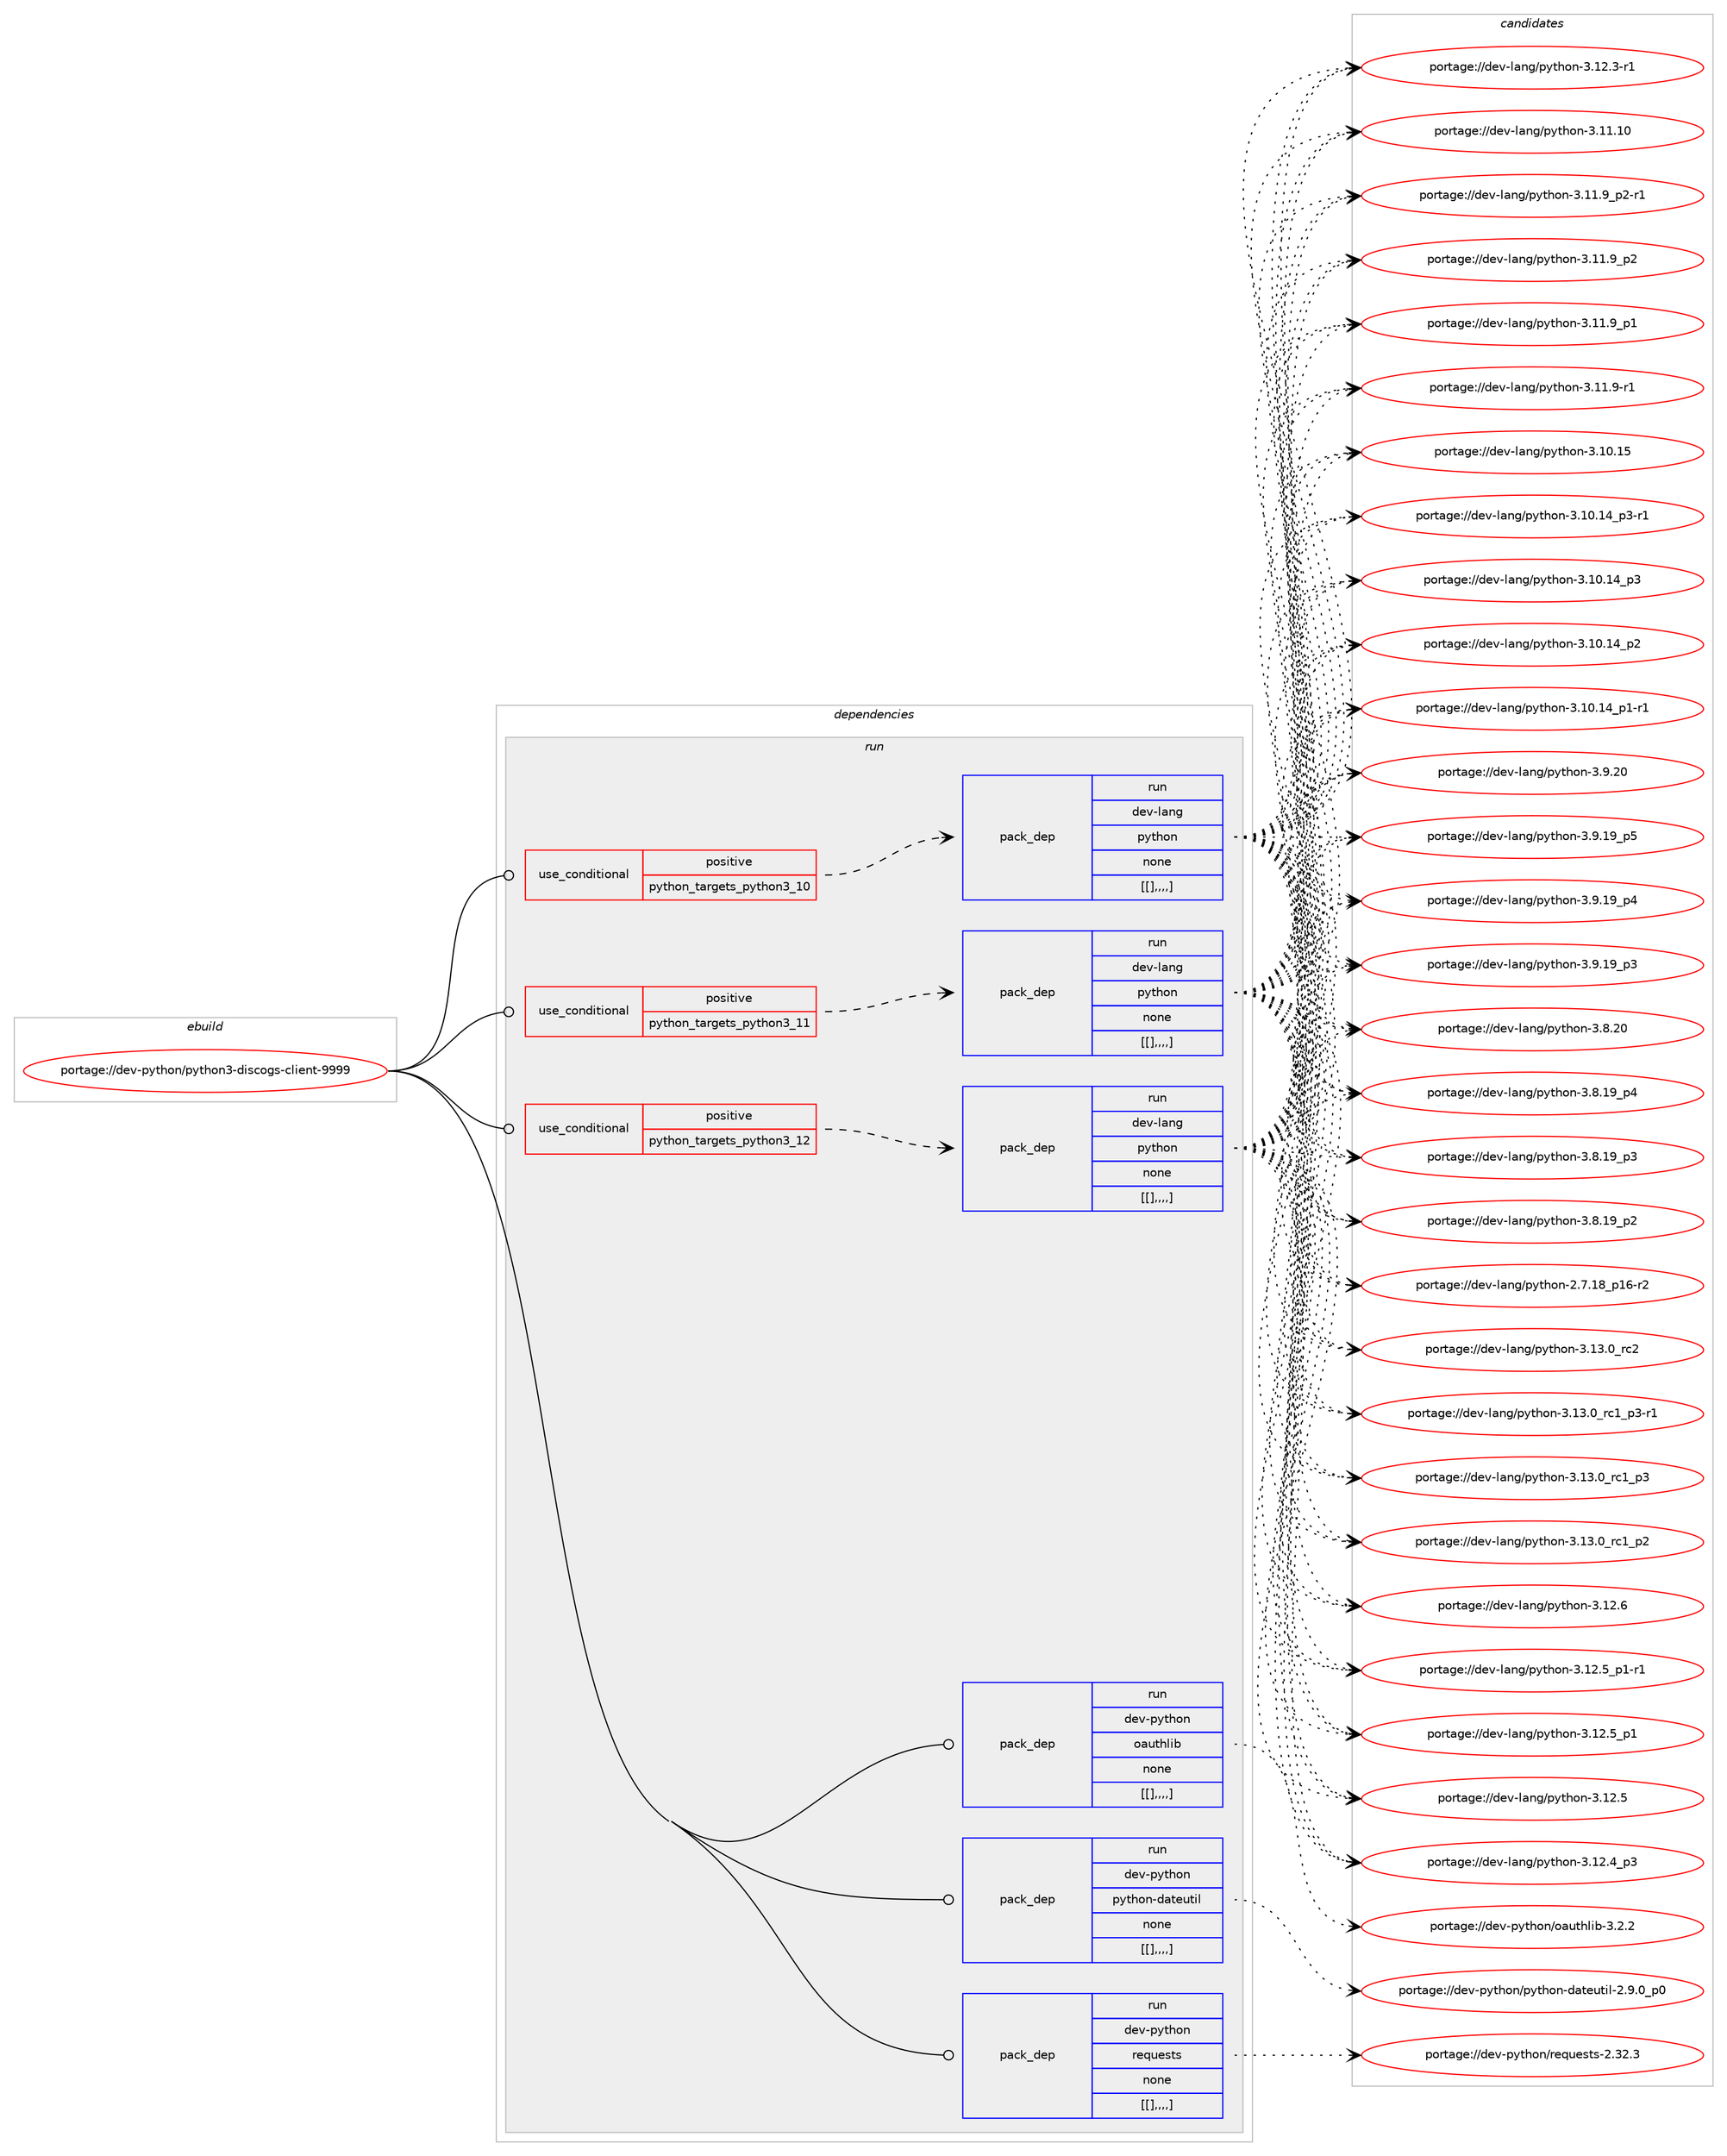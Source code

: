 digraph prolog {

# *************
# Graph options
# *************

newrank=true;
concentrate=true;
compound=true;
graph [rankdir=LR,fontname=Helvetica,fontsize=10,ranksep=1.5];#, ranksep=2.5, nodesep=0.2];
edge  [arrowhead=vee];
node  [fontname=Helvetica,fontsize=10];

# **********
# The ebuild
# **********

subgraph cluster_leftcol {
color=gray;
label=<<i>ebuild</i>>;
id [label="portage://dev-python/python3-discogs-client-9999", color=red, width=4, href="../dev-python/python3-discogs-client-9999.svg"];
}

# ****************
# The dependencies
# ****************

subgraph cluster_midcol {
color=gray;
label=<<i>dependencies</i>>;
subgraph cluster_compile {
fillcolor="#eeeeee";
style=filled;
label=<<i>compile</i>>;
}
subgraph cluster_compileandrun {
fillcolor="#eeeeee";
style=filled;
label=<<i>compile and run</i>>;
}
subgraph cluster_run {
fillcolor="#eeeeee";
style=filled;
label=<<i>run</i>>;
subgraph cond39392 {
dependency162475 [label=<<TABLE BORDER="0" CELLBORDER="1" CELLSPACING="0" CELLPADDING="4"><TR><TD ROWSPAN="3" CELLPADDING="10">use_conditional</TD></TR><TR><TD>positive</TD></TR><TR><TD>python_targets_python3_10</TD></TR></TABLE>>, shape=none, color=red];
subgraph pack121825 {
dependency162476 [label=<<TABLE BORDER="0" CELLBORDER="1" CELLSPACING="0" CELLPADDING="4" WIDTH="220"><TR><TD ROWSPAN="6" CELLPADDING="30">pack_dep</TD></TR><TR><TD WIDTH="110">run</TD></TR><TR><TD>dev-lang</TD></TR><TR><TD>python</TD></TR><TR><TD>none</TD></TR><TR><TD>[[],,,,]</TD></TR></TABLE>>, shape=none, color=blue];
}
dependency162475:e -> dependency162476:w [weight=20,style="dashed",arrowhead="vee"];
}
id:e -> dependency162475:w [weight=20,style="solid",arrowhead="odot"];
subgraph cond39393 {
dependency162477 [label=<<TABLE BORDER="0" CELLBORDER="1" CELLSPACING="0" CELLPADDING="4"><TR><TD ROWSPAN="3" CELLPADDING="10">use_conditional</TD></TR><TR><TD>positive</TD></TR><TR><TD>python_targets_python3_11</TD></TR></TABLE>>, shape=none, color=red];
subgraph pack121826 {
dependency162478 [label=<<TABLE BORDER="0" CELLBORDER="1" CELLSPACING="0" CELLPADDING="4" WIDTH="220"><TR><TD ROWSPAN="6" CELLPADDING="30">pack_dep</TD></TR><TR><TD WIDTH="110">run</TD></TR><TR><TD>dev-lang</TD></TR><TR><TD>python</TD></TR><TR><TD>none</TD></TR><TR><TD>[[],,,,]</TD></TR></TABLE>>, shape=none, color=blue];
}
dependency162477:e -> dependency162478:w [weight=20,style="dashed",arrowhead="vee"];
}
id:e -> dependency162477:w [weight=20,style="solid",arrowhead="odot"];
subgraph cond39394 {
dependency162479 [label=<<TABLE BORDER="0" CELLBORDER="1" CELLSPACING="0" CELLPADDING="4"><TR><TD ROWSPAN="3" CELLPADDING="10">use_conditional</TD></TR><TR><TD>positive</TD></TR><TR><TD>python_targets_python3_12</TD></TR></TABLE>>, shape=none, color=red];
subgraph pack121827 {
dependency162480 [label=<<TABLE BORDER="0" CELLBORDER="1" CELLSPACING="0" CELLPADDING="4" WIDTH="220"><TR><TD ROWSPAN="6" CELLPADDING="30">pack_dep</TD></TR><TR><TD WIDTH="110">run</TD></TR><TR><TD>dev-lang</TD></TR><TR><TD>python</TD></TR><TR><TD>none</TD></TR><TR><TD>[[],,,,]</TD></TR></TABLE>>, shape=none, color=blue];
}
dependency162479:e -> dependency162480:w [weight=20,style="dashed",arrowhead="vee"];
}
id:e -> dependency162479:w [weight=20,style="solid",arrowhead="odot"];
subgraph pack121828 {
dependency162481 [label=<<TABLE BORDER="0" CELLBORDER="1" CELLSPACING="0" CELLPADDING="4" WIDTH="220"><TR><TD ROWSPAN="6" CELLPADDING="30">pack_dep</TD></TR><TR><TD WIDTH="110">run</TD></TR><TR><TD>dev-python</TD></TR><TR><TD>oauthlib</TD></TR><TR><TD>none</TD></TR><TR><TD>[[],,,,]</TD></TR></TABLE>>, shape=none, color=blue];
}
id:e -> dependency162481:w [weight=20,style="solid",arrowhead="odot"];
subgraph pack121829 {
dependency162482 [label=<<TABLE BORDER="0" CELLBORDER="1" CELLSPACING="0" CELLPADDING="4" WIDTH="220"><TR><TD ROWSPAN="6" CELLPADDING="30">pack_dep</TD></TR><TR><TD WIDTH="110">run</TD></TR><TR><TD>dev-python</TD></TR><TR><TD>python-dateutil</TD></TR><TR><TD>none</TD></TR><TR><TD>[[],,,,]</TD></TR></TABLE>>, shape=none, color=blue];
}
id:e -> dependency162482:w [weight=20,style="solid",arrowhead="odot"];
subgraph pack121830 {
dependency162483 [label=<<TABLE BORDER="0" CELLBORDER="1" CELLSPACING="0" CELLPADDING="4" WIDTH="220"><TR><TD ROWSPAN="6" CELLPADDING="30">pack_dep</TD></TR><TR><TD WIDTH="110">run</TD></TR><TR><TD>dev-python</TD></TR><TR><TD>requests</TD></TR><TR><TD>none</TD></TR><TR><TD>[[],,,,]</TD></TR></TABLE>>, shape=none, color=blue];
}
id:e -> dependency162483:w [weight=20,style="solid",arrowhead="odot"];
}
}

# **************
# The candidates
# **************

subgraph cluster_choices {
rank=same;
color=gray;
label=<<i>candidates</i>>;

subgraph choice121825 {
color=black;
nodesep=1;
choice10010111845108971101034711212111610411111045514649514648951149950 [label="portage://dev-lang/python-3.13.0_rc2", color=red, width=4,href="../dev-lang/python-3.13.0_rc2.svg"];
choice1001011184510897110103471121211161041111104551464951464895114994995112514511449 [label="portage://dev-lang/python-3.13.0_rc1_p3-r1", color=red, width=4,href="../dev-lang/python-3.13.0_rc1_p3-r1.svg"];
choice100101118451089711010347112121116104111110455146495146489511499499511251 [label="portage://dev-lang/python-3.13.0_rc1_p3", color=red, width=4,href="../dev-lang/python-3.13.0_rc1_p3.svg"];
choice100101118451089711010347112121116104111110455146495146489511499499511250 [label="portage://dev-lang/python-3.13.0_rc1_p2", color=red, width=4,href="../dev-lang/python-3.13.0_rc1_p2.svg"];
choice10010111845108971101034711212111610411111045514649504654 [label="portage://dev-lang/python-3.12.6", color=red, width=4,href="../dev-lang/python-3.12.6.svg"];
choice1001011184510897110103471121211161041111104551464950465395112494511449 [label="portage://dev-lang/python-3.12.5_p1-r1", color=red, width=4,href="../dev-lang/python-3.12.5_p1-r1.svg"];
choice100101118451089711010347112121116104111110455146495046539511249 [label="portage://dev-lang/python-3.12.5_p1", color=red, width=4,href="../dev-lang/python-3.12.5_p1.svg"];
choice10010111845108971101034711212111610411111045514649504653 [label="portage://dev-lang/python-3.12.5", color=red, width=4,href="../dev-lang/python-3.12.5.svg"];
choice100101118451089711010347112121116104111110455146495046529511251 [label="portage://dev-lang/python-3.12.4_p3", color=red, width=4,href="../dev-lang/python-3.12.4_p3.svg"];
choice100101118451089711010347112121116104111110455146495046514511449 [label="portage://dev-lang/python-3.12.3-r1", color=red, width=4,href="../dev-lang/python-3.12.3-r1.svg"];
choice1001011184510897110103471121211161041111104551464949464948 [label="portage://dev-lang/python-3.11.10", color=red, width=4,href="../dev-lang/python-3.11.10.svg"];
choice1001011184510897110103471121211161041111104551464949465795112504511449 [label="portage://dev-lang/python-3.11.9_p2-r1", color=red, width=4,href="../dev-lang/python-3.11.9_p2-r1.svg"];
choice100101118451089711010347112121116104111110455146494946579511250 [label="portage://dev-lang/python-3.11.9_p2", color=red, width=4,href="../dev-lang/python-3.11.9_p2.svg"];
choice100101118451089711010347112121116104111110455146494946579511249 [label="portage://dev-lang/python-3.11.9_p1", color=red, width=4,href="../dev-lang/python-3.11.9_p1.svg"];
choice100101118451089711010347112121116104111110455146494946574511449 [label="portage://dev-lang/python-3.11.9-r1", color=red, width=4,href="../dev-lang/python-3.11.9-r1.svg"];
choice1001011184510897110103471121211161041111104551464948464953 [label="portage://dev-lang/python-3.10.15", color=red, width=4,href="../dev-lang/python-3.10.15.svg"];
choice100101118451089711010347112121116104111110455146494846495295112514511449 [label="portage://dev-lang/python-3.10.14_p3-r1", color=red, width=4,href="../dev-lang/python-3.10.14_p3-r1.svg"];
choice10010111845108971101034711212111610411111045514649484649529511251 [label="portage://dev-lang/python-3.10.14_p3", color=red, width=4,href="../dev-lang/python-3.10.14_p3.svg"];
choice10010111845108971101034711212111610411111045514649484649529511250 [label="portage://dev-lang/python-3.10.14_p2", color=red, width=4,href="../dev-lang/python-3.10.14_p2.svg"];
choice100101118451089711010347112121116104111110455146494846495295112494511449 [label="portage://dev-lang/python-3.10.14_p1-r1", color=red, width=4,href="../dev-lang/python-3.10.14_p1-r1.svg"];
choice10010111845108971101034711212111610411111045514657465048 [label="portage://dev-lang/python-3.9.20", color=red, width=4,href="../dev-lang/python-3.9.20.svg"];
choice100101118451089711010347112121116104111110455146574649579511253 [label="portage://dev-lang/python-3.9.19_p5", color=red, width=4,href="../dev-lang/python-3.9.19_p5.svg"];
choice100101118451089711010347112121116104111110455146574649579511252 [label="portage://dev-lang/python-3.9.19_p4", color=red, width=4,href="../dev-lang/python-3.9.19_p4.svg"];
choice100101118451089711010347112121116104111110455146574649579511251 [label="portage://dev-lang/python-3.9.19_p3", color=red, width=4,href="../dev-lang/python-3.9.19_p3.svg"];
choice10010111845108971101034711212111610411111045514656465048 [label="portage://dev-lang/python-3.8.20", color=red, width=4,href="../dev-lang/python-3.8.20.svg"];
choice100101118451089711010347112121116104111110455146564649579511252 [label="portage://dev-lang/python-3.8.19_p4", color=red, width=4,href="../dev-lang/python-3.8.19_p4.svg"];
choice100101118451089711010347112121116104111110455146564649579511251 [label="portage://dev-lang/python-3.8.19_p3", color=red, width=4,href="../dev-lang/python-3.8.19_p3.svg"];
choice100101118451089711010347112121116104111110455146564649579511250 [label="portage://dev-lang/python-3.8.19_p2", color=red, width=4,href="../dev-lang/python-3.8.19_p2.svg"];
choice100101118451089711010347112121116104111110455046554649569511249544511450 [label="portage://dev-lang/python-2.7.18_p16-r2", color=red, width=4,href="../dev-lang/python-2.7.18_p16-r2.svg"];
dependency162476:e -> choice10010111845108971101034711212111610411111045514649514648951149950:w [style=dotted,weight="100"];
dependency162476:e -> choice1001011184510897110103471121211161041111104551464951464895114994995112514511449:w [style=dotted,weight="100"];
dependency162476:e -> choice100101118451089711010347112121116104111110455146495146489511499499511251:w [style=dotted,weight="100"];
dependency162476:e -> choice100101118451089711010347112121116104111110455146495146489511499499511250:w [style=dotted,weight="100"];
dependency162476:e -> choice10010111845108971101034711212111610411111045514649504654:w [style=dotted,weight="100"];
dependency162476:e -> choice1001011184510897110103471121211161041111104551464950465395112494511449:w [style=dotted,weight="100"];
dependency162476:e -> choice100101118451089711010347112121116104111110455146495046539511249:w [style=dotted,weight="100"];
dependency162476:e -> choice10010111845108971101034711212111610411111045514649504653:w [style=dotted,weight="100"];
dependency162476:e -> choice100101118451089711010347112121116104111110455146495046529511251:w [style=dotted,weight="100"];
dependency162476:e -> choice100101118451089711010347112121116104111110455146495046514511449:w [style=dotted,weight="100"];
dependency162476:e -> choice1001011184510897110103471121211161041111104551464949464948:w [style=dotted,weight="100"];
dependency162476:e -> choice1001011184510897110103471121211161041111104551464949465795112504511449:w [style=dotted,weight="100"];
dependency162476:e -> choice100101118451089711010347112121116104111110455146494946579511250:w [style=dotted,weight="100"];
dependency162476:e -> choice100101118451089711010347112121116104111110455146494946579511249:w [style=dotted,weight="100"];
dependency162476:e -> choice100101118451089711010347112121116104111110455146494946574511449:w [style=dotted,weight="100"];
dependency162476:e -> choice1001011184510897110103471121211161041111104551464948464953:w [style=dotted,weight="100"];
dependency162476:e -> choice100101118451089711010347112121116104111110455146494846495295112514511449:w [style=dotted,weight="100"];
dependency162476:e -> choice10010111845108971101034711212111610411111045514649484649529511251:w [style=dotted,weight="100"];
dependency162476:e -> choice10010111845108971101034711212111610411111045514649484649529511250:w [style=dotted,weight="100"];
dependency162476:e -> choice100101118451089711010347112121116104111110455146494846495295112494511449:w [style=dotted,weight="100"];
dependency162476:e -> choice10010111845108971101034711212111610411111045514657465048:w [style=dotted,weight="100"];
dependency162476:e -> choice100101118451089711010347112121116104111110455146574649579511253:w [style=dotted,weight="100"];
dependency162476:e -> choice100101118451089711010347112121116104111110455146574649579511252:w [style=dotted,weight="100"];
dependency162476:e -> choice100101118451089711010347112121116104111110455146574649579511251:w [style=dotted,weight="100"];
dependency162476:e -> choice10010111845108971101034711212111610411111045514656465048:w [style=dotted,weight="100"];
dependency162476:e -> choice100101118451089711010347112121116104111110455146564649579511252:w [style=dotted,weight="100"];
dependency162476:e -> choice100101118451089711010347112121116104111110455146564649579511251:w [style=dotted,weight="100"];
dependency162476:e -> choice100101118451089711010347112121116104111110455146564649579511250:w [style=dotted,weight="100"];
dependency162476:e -> choice100101118451089711010347112121116104111110455046554649569511249544511450:w [style=dotted,weight="100"];
}
subgraph choice121826 {
color=black;
nodesep=1;
choice10010111845108971101034711212111610411111045514649514648951149950 [label="portage://dev-lang/python-3.13.0_rc2", color=red, width=4,href="../dev-lang/python-3.13.0_rc2.svg"];
choice1001011184510897110103471121211161041111104551464951464895114994995112514511449 [label="portage://dev-lang/python-3.13.0_rc1_p3-r1", color=red, width=4,href="../dev-lang/python-3.13.0_rc1_p3-r1.svg"];
choice100101118451089711010347112121116104111110455146495146489511499499511251 [label="portage://dev-lang/python-3.13.0_rc1_p3", color=red, width=4,href="../dev-lang/python-3.13.0_rc1_p3.svg"];
choice100101118451089711010347112121116104111110455146495146489511499499511250 [label="portage://dev-lang/python-3.13.0_rc1_p2", color=red, width=4,href="../dev-lang/python-3.13.0_rc1_p2.svg"];
choice10010111845108971101034711212111610411111045514649504654 [label="portage://dev-lang/python-3.12.6", color=red, width=4,href="../dev-lang/python-3.12.6.svg"];
choice1001011184510897110103471121211161041111104551464950465395112494511449 [label="portage://dev-lang/python-3.12.5_p1-r1", color=red, width=4,href="../dev-lang/python-3.12.5_p1-r1.svg"];
choice100101118451089711010347112121116104111110455146495046539511249 [label="portage://dev-lang/python-3.12.5_p1", color=red, width=4,href="../dev-lang/python-3.12.5_p1.svg"];
choice10010111845108971101034711212111610411111045514649504653 [label="portage://dev-lang/python-3.12.5", color=red, width=4,href="../dev-lang/python-3.12.5.svg"];
choice100101118451089711010347112121116104111110455146495046529511251 [label="portage://dev-lang/python-3.12.4_p3", color=red, width=4,href="../dev-lang/python-3.12.4_p3.svg"];
choice100101118451089711010347112121116104111110455146495046514511449 [label="portage://dev-lang/python-3.12.3-r1", color=red, width=4,href="../dev-lang/python-3.12.3-r1.svg"];
choice1001011184510897110103471121211161041111104551464949464948 [label="portage://dev-lang/python-3.11.10", color=red, width=4,href="../dev-lang/python-3.11.10.svg"];
choice1001011184510897110103471121211161041111104551464949465795112504511449 [label="portage://dev-lang/python-3.11.9_p2-r1", color=red, width=4,href="../dev-lang/python-3.11.9_p2-r1.svg"];
choice100101118451089711010347112121116104111110455146494946579511250 [label="portage://dev-lang/python-3.11.9_p2", color=red, width=4,href="../dev-lang/python-3.11.9_p2.svg"];
choice100101118451089711010347112121116104111110455146494946579511249 [label="portage://dev-lang/python-3.11.9_p1", color=red, width=4,href="../dev-lang/python-3.11.9_p1.svg"];
choice100101118451089711010347112121116104111110455146494946574511449 [label="portage://dev-lang/python-3.11.9-r1", color=red, width=4,href="../dev-lang/python-3.11.9-r1.svg"];
choice1001011184510897110103471121211161041111104551464948464953 [label="portage://dev-lang/python-3.10.15", color=red, width=4,href="../dev-lang/python-3.10.15.svg"];
choice100101118451089711010347112121116104111110455146494846495295112514511449 [label="portage://dev-lang/python-3.10.14_p3-r1", color=red, width=4,href="../dev-lang/python-3.10.14_p3-r1.svg"];
choice10010111845108971101034711212111610411111045514649484649529511251 [label="portage://dev-lang/python-3.10.14_p3", color=red, width=4,href="../dev-lang/python-3.10.14_p3.svg"];
choice10010111845108971101034711212111610411111045514649484649529511250 [label="portage://dev-lang/python-3.10.14_p2", color=red, width=4,href="../dev-lang/python-3.10.14_p2.svg"];
choice100101118451089711010347112121116104111110455146494846495295112494511449 [label="portage://dev-lang/python-3.10.14_p1-r1", color=red, width=4,href="../dev-lang/python-3.10.14_p1-r1.svg"];
choice10010111845108971101034711212111610411111045514657465048 [label="portage://dev-lang/python-3.9.20", color=red, width=4,href="../dev-lang/python-3.9.20.svg"];
choice100101118451089711010347112121116104111110455146574649579511253 [label="portage://dev-lang/python-3.9.19_p5", color=red, width=4,href="../dev-lang/python-3.9.19_p5.svg"];
choice100101118451089711010347112121116104111110455146574649579511252 [label="portage://dev-lang/python-3.9.19_p4", color=red, width=4,href="../dev-lang/python-3.9.19_p4.svg"];
choice100101118451089711010347112121116104111110455146574649579511251 [label="portage://dev-lang/python-3.9.19_p3", color=red, width=4,href="../dev-lang/python-3.9.19_p3.svg"];
choice10010111845108971101034711212111610411111045514656465048 [label="portage://dev-lang/python-3.8.20", color=red, width=4,href="../dev-lang/python-3.8.20.svg"];
choice100101118451089711010347112121116104111110455146564649579511252 [label="portage://dev-lang/python-3.8.19_p4", color=red, width=4,href="../dev-lang/python-3.8.19_p4.svg"];
choice100101118451089711010347112121116104111110455146564649579511251 [label="portage://dev-lang/python-3.8.19_p3", color=red, width=4,href="../dev-lang/python-3.8.19_p3.svg"];
choice100101118451089711010347112121116104111110455146564649579511250 [label="portage://dev-lang/python-3.8.19_p2", color=red, width=4,href="../dev-lang/python-3.8.19_p2.svg"];
choice100101118451089711010347112121116104111110455046554649569511249544511450 [label="portage://dev-lang/python-2.7.18_p16-r2", color=red, width=4,href="../dev-lang/python-2.7.18_p16-r2.svg"];
dependency162478:e -> choice10010111845108971101034711212111610411111045514649514648951149950:w [style=dotted,weight="100"];
dependency162478:e -> choice1001011184510897110103471121211161041111104551464951464895114994995112514511449:w [style=dotted,weight="100"];
dependency162478:e -> choice100101118451089711010347112121116104111110455146495146489511499499511251:w [style=dotted,weight="100"];
dependency162478:e -> choice100101118451089711010347112121116104111110455146495146489511499499511250:w [style=dotted,weight="100"];
dependency162478:e -> choice10010111845108971101034711212111610411111045514649504654:w [style=dotted,weight="100"];
dependency162478:e -> choice1001011184510897110103471121211161041111104551464950465395112494511449:w [style=dotted,weight="100"];
dependency162478:e -> choice100101118451089711010347112121116104111110455146495046539511249:w [style=dotted,weight="100"];
dependency162478:e -> choice10010111845108971101034711212111610411111045514649504653:w [style=dotted,weight="100"];
dependency162478:e -> choice100101118451089711010347112121116104111110455146495046529511251:w [style=dotted,weight="100"];
dependency162478:e -> choice100101118451089711010347112121116104111110455146495046514511449:w [style=dotted,weight="100"];
dependency162478:e -> choice1001011184510897110103471121211161041111104551464949464948:w [style=dotted,weight="100"];
dependency162478:e -> choice1001011184510897110103471121211161041111104551464949465795112504511449:w [style=dotted,weight="100"];
dependency162478:e -> choice100101118451089711010347112121116104111110455146494946579511250:w [style=dotted,weight="100"];
dependency162478:e -> choice100101118451089711010347112121116104111110455146494946579511249:w [style=dotted,weight="100"];
dependency162478:e -> choice100101118451089711010347112121116104111110455146494946574511449:w [style=dotted,weight="100"];
dependency162478:e -> choice1001011184510897110103471121211161041111104551464948464953:w [style=dotted,weight="100"];
dependency162478:e -> choice100101118451089711010347112121116104111110455146494846495295112514511449:w [style=dotted,weight="100"];
dependency162478:e -> choice10010111845108971101034711212111610411111045514649484649529511251:w [style=dotted,weight="100"];
dependency162478:e -> choice10010111845108971101034711212111610411111045514649484649529511250:w [style=dotted,weight="100"];
dependency162478:e -> choice100101118451089711010347112121116104111110455146494846495295112494511449:w [style=dotted,weight="100"];
dependency162478:e -> choice10010111845108971101034711212111610411111045514657465048:w [style=dotted,weight="100"];
dependency162478:e -> choice100101118451089711010347112121116104111110455146574649579511253:w [style=dotted,weight="100"];
dependency162478:e -> choice100101118451089711010347112121116104111110455146574649579511252:w [style=dotted,weight="100"];
dependency162478:e -> choice100101118451089711010347112121116104111110455146574649579511251:w [style=dotted,weight="100"];
dependency162478:e -> choice10010111845108971101034711212111610411111045514656465048:w [style=dotted,weight="100"];
dependency162478:e -> choice100101118451089711010347112121116104111110455146564649579511252:w [style=dotted,weight="100"];
dependency162478:e -> choice100101118451089711010347112121116104111110455146564649579511251:w [style=dotted,weight="100"];
dependency162478:e -> choice100101118451089711010347112121116104111110455146564649579511250:w [style=dotted,weight="100"];
dependency162478:e -> choice100101118451089711010347112121116104111110455046554649569511249544511450:w [style=dotted,weight="100"];
}
subgraph choice121827 {
color=black;
nodesep=1;
choice10010111845108971101034711212111610411111045514649514648951149950 [label="portage://dev-lang/python-3.13.0_rc2", color=red, width=4,href="../dev-lang/python-3.13.0_rc2.svg"];
choice1001011184510897110103471121211161041111104551464951464895114994995112514511449 [label="portage://dev-lang/python-3.13.0_rc1_p3-r1", color=red, width=4,href="../dev-lang/python-3.13.0_rc1_p3-r1.svg"];
choice100101118451089711010347112121116104111110455146495146489511499499511251 [label="portage://dev-lang/python-3.13.0_rc1_p3", color=red, width=4,href="../dev-lang/python-3.13.0_rc1_p3.svg"];
choice100101118451089711010347112121116104111110455146495146489511499499511250 [label="portage://dev-lang/python-3.13.0_rc1_p2", color=red, width=4,href="../dev-lang/python-3.13.0_rc1_p2.svg"];
choice10010111845108971101034711212111610411111045514649504654 [label="portage://dev-lang/python-3.12.6", color=red, width=4,href="../dev-lang/python-3.12.6.svg"];
choice1001011184510897110103471121211161041111104551464950465395112494511449 [label="portage://dev-lang/python-3.12.5_p1-r1", color=red, width=4,href="../dev-lang/python-3.12.5_p1-r1.svg"];
choice100101118451089711010347112121116104111110455146495046539511249 [label="portage://dev-lang/python-3.12.5_p1", color=red, width=4,href="../dev-lang/python-3.12.5_p1.svg"];
choice10010111845108971101034711212111610411111045514649504653 [label="portage://dev-lang/python-3.12.5", color=red, width=4,href="../dev-lang/python-3.12.5.svg"];
choice100101118451089711010347112121116104111110455146495046529511251 [label="portage://dev-lang/python-3.12.4_p3", color=red, width=4,href="../dev-lang/python-3.12.4_p3.svg"];
choice100101118451089711010347112121116104111110455146495046514511449 [label="portage://dev-lang/python-3.12.3-r1", color=red, width=4,href="../dev-lang/python-3.12.3-r1.svg"];
choice1001011184510897110103471121211161041111104551464949464948 [label="portage://dev-lang/python-3.11.10", color=red, width=4,href="../dev-lang/python-3.11.10.svg"];
choice1001011184510897110103471121211161041111104551464949465795112504511449 [label="portage://dev-lang/python-3.11.9_p2-r1", color=red, width=4,href="../dev-lang/python-3.11.9_p2-r1.svg"];
choice100101118451089711010347112121116104111110455146494946579511250 [label="portage://dev-lang/python-3.11.9_p2", color=red, width=4,href="../dev-lang/python-3.11.9_p2.svg"];
choice100101118451089711010347112121116104111110455146494946579511249 [label="portage://dev-lang/python-3.11.9_p1", color=red, width=4,href="../dev-lang/python-3.11.9_p1.svg"];
choice100101118451089711010347112121116104111110455146494946574511449 [label="portage://dev-lang/python-3.11.9-r1", color=red, width=4,href="../dev-lang/python-3.11.9-r1.svg"];
choice1001011184510897110103471121211161041111104551464948464953 [label="portage://dev-lang/python-3.10.15", color=red, width=4,href="../dev-lang/python-3.10.15.svg"];
choice100101118451089711010347112121116104111110455146494846495295112514511449 [label="portage://dev-lang/python-3.10.14_p3-r1", color=red, width=4,href="../dev-lang/python-3.10.14_p3-r1.svg"];
choice10010111845108971101034711212111610411111045514649484649529511251 [label="portage://dev-lang/python-3.10.14_p3", color=red, width=4,href="../dev-lang/python-3.10.14_p3.svg"];
choice10010111845108971101034711212111610411111045514649484649529511250 [label="portage://dev-lang/python-3.10.14_p2", color=red, width=4,href="../dev-lang/python-3.10.14_p2.svg"];
choice100101118451089711010347112121116104111110455146494846495295112494511449 [label="portage://dev-lang/python-3.10.14_p1-r1", color=red, width=4,href="../dev-lang/python-3.10.14_p1-r1.svg"];
choice10010111845108971101034711212111610411111045514657465048 [label="portage://dev-lang/python-3.9.20", color=red, width=4,href="../dev-lang/python-3.9.20.svg"];
choice100101118451089711010347112121116104111110455146574649579511253 [label="portage://dev-lang/python-3.9.19_p5", color=red, width=4,href="../dev-lang/python-3.9.19_p5.svg"];
choice100101118451089711010347112121116104111110455146574649579511252 [label="portage://dev-lang/python-3.9.19_p4", color=red, width=4,href="../dev-lang/python-3.9.19_p4.svg"];
choice100101118451089711010347112121116104111110455146574649579511251 [label="portage://dev-lang/python-3.9.19_p3", color=red, width=4,href="../dev-lang/python-3.9.19_p3.svg"];
choice10010111845108971101034711212111610411111045514656465048 [label="portage://dev-lang/python-3.8.20", color=red, width=4,href="../dev-lang/python-3.8.20.svg"];
choice100101118451089711010347112121116104111110455146564649579511252 [label="portage://dev-lang/python-3.8.19_p4", color=red, width=4,href="../dev-lang/python-3.8.19_p4.svg"];
choice100101118451089711010347112121116104111110455146564649579511251 [label="portage://dev-lang/python-3.8.19_p3", color=red, width=4,href="../dev-lang/python-3.8.19_p3.svg"];
choice100101118451089711010347112121116104111110455146564649579511250 [label="portage://dev-lang/python-3.8.19_p2", color=red, width=4,href="../dev-lang/python-3.8.19_p2.svg"];
choice100101118451089711010347112121116104111110455046554649569511249544511450 [label="portage://dev-lang/python-2.7.18_p16-r2", color=red, width=4,href="../dev-lang/python-2.7.18_p16-r2.svg"];
dependency162480:e -> choice10010111845108971101034711212111610411111045514649514648951149950:w [style=dotted,weight="100"];
dependency162480:e -> choice1001011184510897110103471121211161041111104551464951464895114994995112514511449:w [style=dotted,weight="100"];
dependency162480:e -> choice100101118451089711010347112121116104111110455146495146489511499499511251:w [style=dotted,weight="100"];
dependency162480:e -> choice100101118451089711010347112121116104111110455146495146489511499499511250:w [style=dotted,weight="100"];
dependency162480:e -> choice10010111845108971101034711212111610411111045514649504654:w [style=dotted,weight="100"];
dependency162480:e -> choice1001011184510897110103471121211161041111104551464950465395112494511449:w [style=dotted,weight="100"];
dependency162480:e -> choice100101118451089711010347112121116104111110455146495046539511249:w [style=dotted,weight="100"];
dependency162480:e -> choice10010111845108971101034711212111610411111045514649504653:w [style=dotted,weight="100"];
dependency162480:e -> choice100101118451089711010347112121116104111110455146495046529511251:w [style=dotted,weight="100"];
dependency162480:e -> choice100101118451089711010347112121116104111110455146495046514511449:w [style=dotted,weight="100"];
dependency162480:e -> choice1001011184510897110103471121211161041111104551464949464948:w [style=dotted,weight="100"];
dependency162480:e -> choice1001011184510897110103471121211161041111104551464949465795112504511449:w [style=dotted,weight="100"];
dependency162480:e -> choice100101118451089711010347112121116104111110455146494946579511250:w [style=dotted,weight="100"];
dependency162480:e -> choice100101118451089711010347112121116104111110455146494946579511249:w [style=dotted,weight="100"];
dependency162480:e -> choice100101118451089711010347112121116104111110455146494946574511449:w [style=dotted,weight="100"];
dependency162480:e -> choice1001011184510897110103471121211161041111104551464948464953:w [style=dotted,weight="100"];
dependency162480:e -> choice100101118451089711010347112121116104111110455146494846495295112514511449:w [style=dotted,weight="100"];
dependency162480:e -> choice10010111845108971101034711212111610411111045514649484649529511251:w [style=dotted,weight="100"];
dependency162480:e -> choice10010111845108971101034711212111610411111045514649484649529511250:w [style=dotted,weight="100"];
dependency162480:e -> choice100101118451089711010347112121116104111110455146494846495295112494511449:w [style=dotted,weight="100"];
dependency162480:e -> choice10010111845108971101034711212111610411111045514657465048:w [style=dotted,weight="100"];
dependency162480:e -> choice100101118451089711010347112121116104111110455146574649579511253:w [style=dotted,weight="100"];
dependency162480:e -> choice100101118451089711010347112121116104111110455146574649579511252:w [style=dotted,weight="100"];
dependency162480:e -> choice100101118451089711010347112121116104111110455146574649579511251:w [style=dotted,weight="100"];
dependency162480:e -> choice10010111845108971101034711212111610411111045514656465048:w [style=dotted,weight="100"];
dependency162480:e -> choice100101118451089711010347112121116104111110455146564649579511252:w [style=dotted,weight="100"];
dependency162480:e -> choice100101118451089711010347112121116104111110455146564649579511251:w [style=dotted,weight="100"];
dependency162480:e -> choice100101118451089711010347112121116104111110455146564649579511250:w [style=dotted,weight="100"];
dependency162480:e -> choice100101118451089711010347112121116104111110455046554649569511249544511450:w [style=dotted,weight="100"];
}
subgraph choice121828 {
color=black;
nodesep=1;
choice10010111845112121116104111110471119711711610410810598455146504650 [label="portage://dev-python/oauthlib-3.2.2", color=red, width=4,href="../dev-python/oauthlib-3.2.2.svg"];
dependency162481:e -> choice10010111845112121116104111110471119711711610410810598455146504650:w [style=dotted,weight="100"];
}
subgraph choice121829 {
color=black;
nodesep=1;
choice100101118451121211161041111104711212111610411111045100971161011171161051084550465746489511248 [label="portage://dev-python/python-dateutil-2.9.0_p0", color=red, width=4,href="../dev-python/python-dateutil-2.9.0_p0.svg"];
dependency162482:e -> choice100101118451121211161041111104711212111610411111045100971161011171161051084550465746489511248:w [style=dotted,weight="100"];
}
subgraph choice121830 {
color=black;
nodesep=1;
choice100101118451121211161041111104711410111311710111511611545504651504651 [label="portage://dev-python/requests-2.32.3", color=red, width=4,href="../dev-python/requests-2.32.3.svg"];
dependency162483:e -> choice100101118451121211161041111104711410111311710111511611545504651504651:w [style=dotted,weight="100"];
}
}

}
